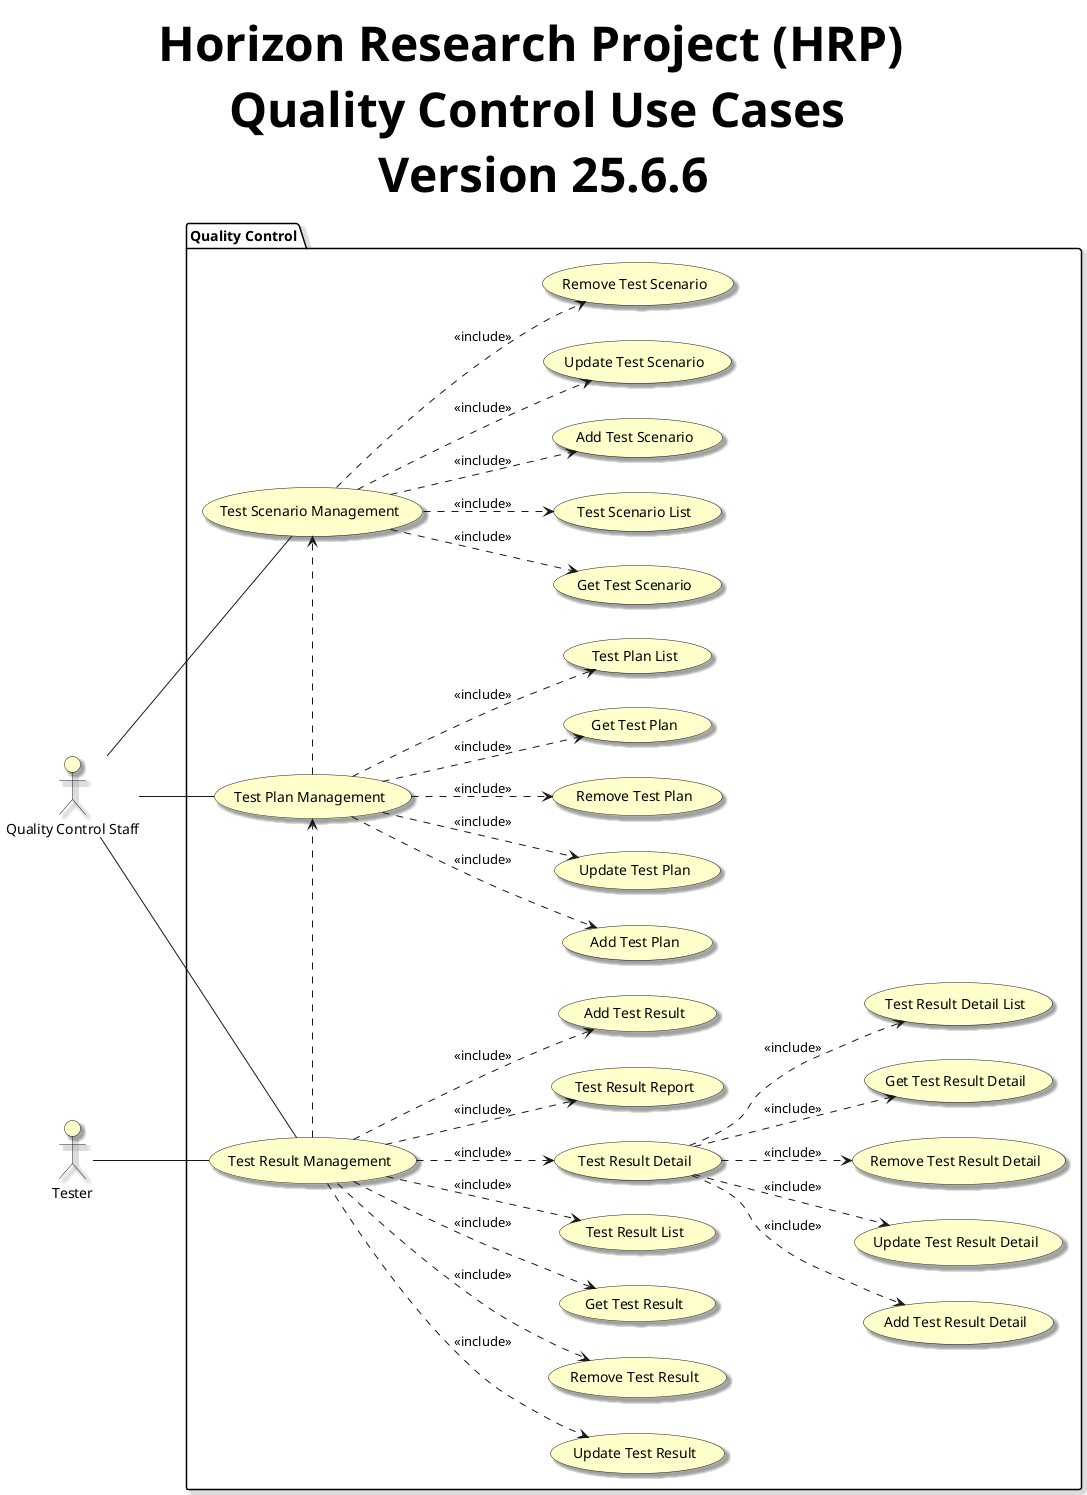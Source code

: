 @startuml
left to right direction

skinparam useCaseBackgroundColor #Business
skinparam actorBackgroundColor #Business
skinparam Shadowing True
skinparam TitleFontSize 48px

title Horizon Research Project (HRP) \n Quality Control Use Cases \n Version 25.6.6

:Quality Control Staff: as QCStaff
:Tester: as Tester

package "Quality Control"{
    usecase "Test Scenario Management" as testScenario
    usecase "Add Test Scenario" as addTestScenario
    usecase "Update Test Scenario" as updateTestScenario
    usecase "Remove Test Scenario" as removeTestScenario
    usecase "Get Test Scenario" as getTestScenario
    usecase "Test Scenario List" as testScenarioList
    usecase "Test Plan Management" as testPlan
    usecase "Add Test Plan" as addTestPlan
    usecase "Update Test Plan" as updateTestPlan
    usecase "Remove Test Plan" as removeTestPlan
    usecase "Get Test Plan" as getTestPlan
    usecase "Test Plan List" as testPlanList
    usecase "Test Result Management" as testResult
    usecase "Test Result Detail" as testResultDetail
    usecase "Test Result Report" as testResultReport
    usecase "Add Test Result" as addTestResult
    usecase "Update Test Result" as updateTestResult
    usecase "Remove Test Result" as removeTestResult
    usecase "Get Test Result" as getTestResult
    usecase "Test Result List" as testResultList
    usecase "Add Test Result Detail" as addTestResultDetail
    usecase "Update Test Result Detail" as updateTestResultDetail
    usecase "Remove Test Result Detail" as removeTestResultDetail
    usecase "Get Test Result Detail" as getTestResultDetail
    usecase "Test Result Detail List" as testResultDetailList
}

QCStaff -- testScenario
QCStaff -- testPlan
Tester -- testResult
QCStaff -- testResult

testPlan .> testScenario
testResult .> testPlan
testScenario ..> addTestScenario : <<include>>
testScenario ..> updateTestScenario : <<include>>
testScenario ..> removeTestScenario : <<include>>
testScenario ..> getTestScenario : <<include>>
testScenario ..> testScenarioList : <<include>>
testPlan ..> addTestPlan : <<include>>
testPlan ..> updateTestPlan : <<include>>
testPlan ..> removeTestPlan : <<include>>
testPlan ..> getTestPlan : <<include>>
testPlan ..> testPlanList : <<include>>
testResult ..> addTestResult : <<include>>
testResult ..> updateTestResult : <<include>>
testResult ..> removeTestResult : <<include>>
testResult ..> getTestResult : <<include>>
testResult ..> testResultList : <<include>>
testResult ..> testResultDetail : <<include>>
testResult ..> testResultReport : <<include>>
testResultDetail ..> addTestResultDetail : <<include>>
testResultDetail ..> updateTestResultDetail : <<include>>
testResultDetail ..> removeTestResultDetail : <<include>>
testResultDetail ..> getTestResultDetail : <<include>>
testResultDetail ..> testResultDetailList : <<include>>
@enduml